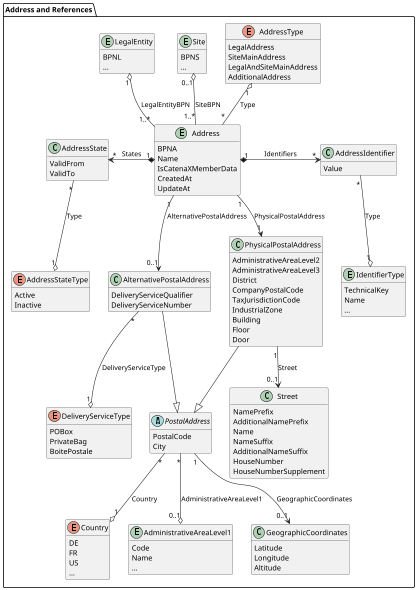 @startuml address

skinparam dpi 50

package "Address and References" {
  entity LegalEntity {
    BPNL
    ...
  }
  
  entity Site {
    BPNS
    ...
  }
  
  entity Address {
    BPNA
    Name
    IsCatenaXMemberData
    CreatedAt
    UpdateAt
  }

  enum AddressType {
    LegalAddress
    SiteMainAddress
    LegalAndSiteMainAddress
    AdditionalAddress
  }

  class AddressState {
    ValidFrom
    ValidTo
  }

  enum AddressStateType{
    Active
    Inactive
  }

  class AddressIdentifier{
    Value
  }

  entity IdentifierType {
    TechnicalKey
    Name
    ...
  }

  class AlternativePostalAddress{
    DeliveryServiceQualifier
    DeliveryServiceNumber
  }

  enum DeliveryServiceType {
    POBox
    PrivateBag
    BoitePostale
  }

  class PhysicalPostalAddress{
    AdministrativeAreaLevel2
    AdministrativeAreaLevel3
    District
    CompanyPostalCode
    TaxJurisdictionCode
    IndustrialZone
    Building
    Floor
    Door 
  }

  abstract class PostalAddress{
    PostalCode
    City
  }

  enum Country {
    DE
    FR
    US
    ...
  }

  entity AdministrativeAreaLevel1{
    Code
    Name
    ...
  }

  class GeographicCoordinates {
    Latitude
    Longitude
    Altitude
  }

  class Street {
    NamePrefix
    AdditionalNamePrefix
    Name
    NameSuffix
    AdditionalNameSuffix
    HouseNumber
    HouseNumberSupplement
  }

  ' not standardized yet
  ' class ConfidenceCriteria {
  '   SharedByOwner
  '   CheckedByExternalSource
  '   NumberOfSharingMembers
  '   LastConfidenceCheckAt
  '   NextConfidenceCheckAt
  '   ConfidenceLevel
  ' }

  ' not implemented / standardized yet
  ' class AddressScriptVariant {
  '   Name
  ' }

  ' enum ScriptCode {
  '   Arab
  '   Cyrl
  '   Hans
  '   Jpan
  '   Latn
  '   ...
  ' }

  Address "1..*" -u-o "1" LegalEntity : LegalEntityBPN
  Address "1..*" -u-o "0..1" Site: SiteBPN

  Address "*" -u-o "1" AddressType : Type

  Address "1" *-l-> "*" AddressState : States
  AddressState "*" -d-o "1" AddressStateType : Type

  Address "1" *-r-> "*" AddressIdentifier : Identifiers
  AddressIdentifier "*" -d-o "1" IdentifierType : Type
  
  Address "1" -d-> "0..1" AlternativePostalAddress : AlternativePostalAddress
  AlternativePostalAddress "*" -d-o "1" DeliveryServiceType : DeliveryServiceType
  AlternativePostalAddress -d-|> PostalAddress
  
  Address "1" -d-> "1" PhysicalPostalAddress : PhysicalPostalAddress
  PhysicalPostalAddress "1" -d-> "0..1" Street : Street
  PhysicalPostalAddress -d-|> PostalAddress
  
  PostalAddress "*" -d-o "1" Country : Country
  PostalAddress "*" -d-o "0..1" AdministrativeAreaLevel1 : AdministrativeAreaLevel1
  PostalAddress "1" -d-> "0..1" GeographicCoordinates : GeographicCoordinates

  ' not standardized yet
  ' Address "1" -u-> "1" ConfidenceCriteria : ConfidenceCriteria

  ' not implemented / standardized yet
  ' Address "1" *--> "*" AddressScriptVariant : ScriptVariants
  ' AddressScriptVariant "*" --o "1" ScriptCode : ScriptCode
  ' AddressScriptVariant "1" -d-> "1" PhysicalPostalAddress : PhysicalPostalAddress
  ' AddressScriptVariant "1" -d-> "0..1" AlternativePostalAddress : AlternativePostalAddress
}

hide methods
@enduml
